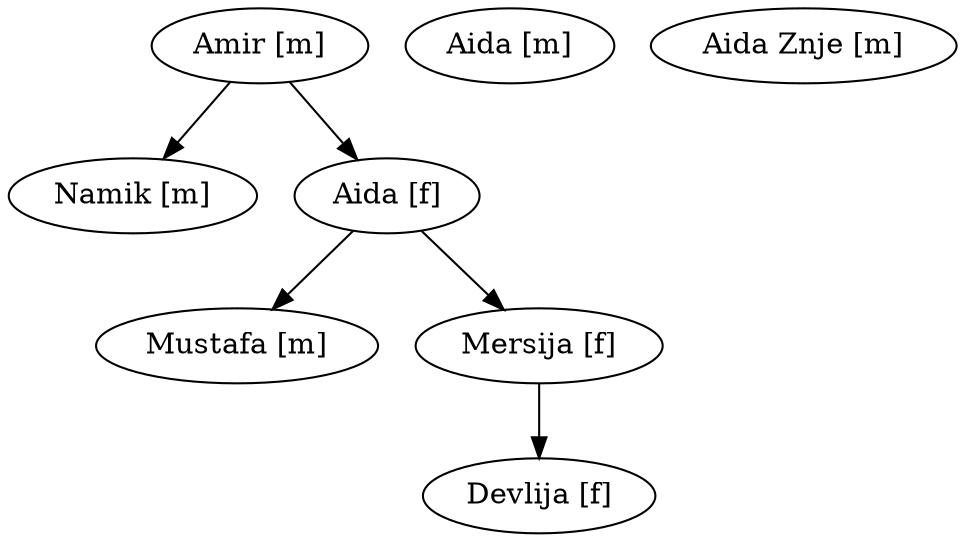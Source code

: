 digraph FamilyTree
{
  "Namik [m]";
  "Mustafa [m]";
  "Mersija [f]" -> "Devlija [f]";
  "Devlija [f]";
  "Amir [m]" -> "Aida [f]";
  "Amir [m]" -> "Namik [m]";
  "Aida [f]" -> "Mersija [f]";
  "Aida [f]" -> "Mustafa [m]";
  "Aida [m]";
  "Aida Znje [m]";
}
